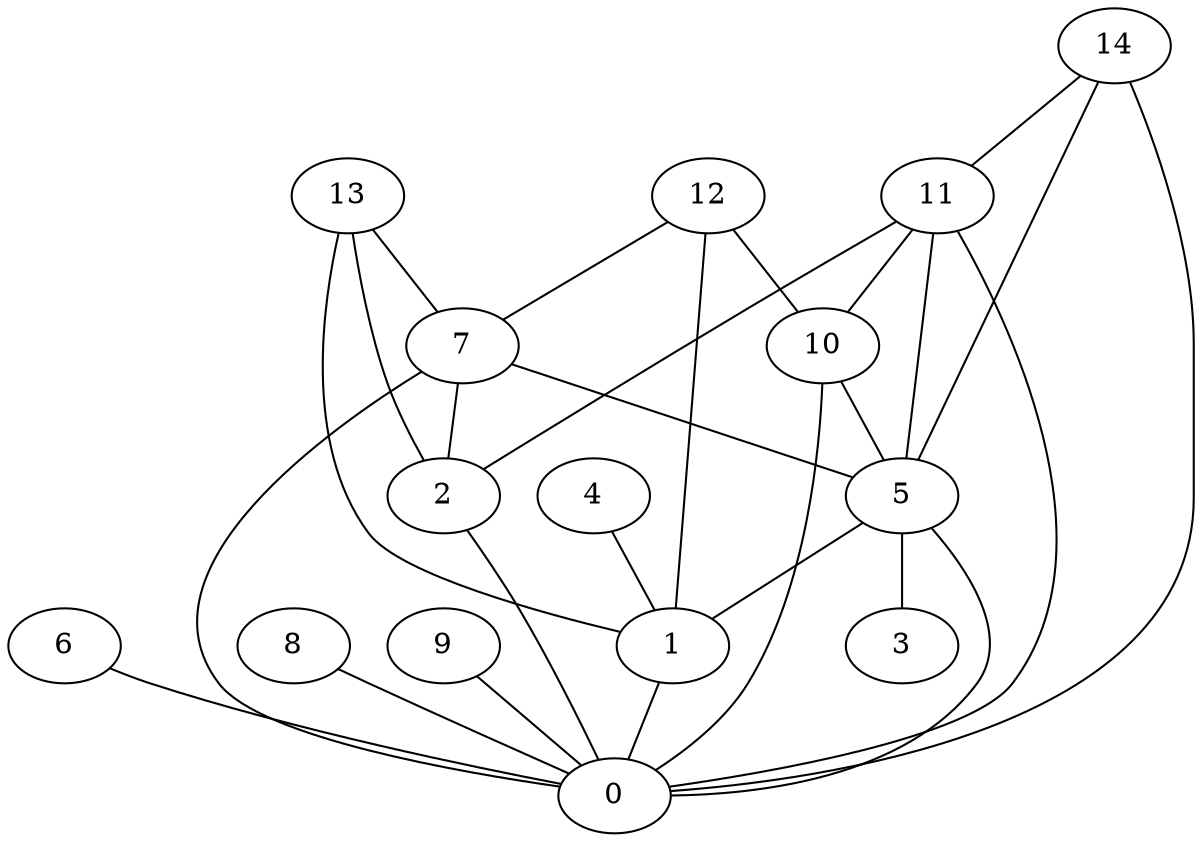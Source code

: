 digraph "sensornet-topology" {
label = "";
rankdir="BT";"0"->"1" [arrowhead = "both"] 
"0"->"2" [arrowhead = "both"] 
"0"->"5" [arrowhead = "both"] 
"0"->"6" [arrowhead = "both"] 
"0"->"7" [arrowhead = "both"] 
"0"->"8" [arrowhead = "both"] 
"0"->"9" [arrowhead = "both"] 
"0"->"10" [arrowhead = "both"] 
"0"->"11" [arrowhead = "both"] 
"0"->"14" [arrowhead = "both"] 
"1"->"4" [arrowhead = "both"] 
"1"->"5" [arrowhead = "both"] 
"1"->"12" [arrowhead = "both"] 
"1"->"13" [arrowhead = "both"] 
"2"->"7" [arrowhead = "both"] 
"2"->"11" [arrowhead = "both"] 
"2"->"13" [arrowhead = "both"] 
"3"->"5" [arrowhead = "both"] 
"5"->"7" [arrowhead = "both"] 
"5"->"10" [arrowhead = "both"] 
"5"->"11" [arrowhead = "both"] 
"5"->"14" [arrowhead = "both"] 
"7"->"12" [arrowhead = "both"] 
"7"->"13" [arrowhead = "both"] 
"10"->"11" [arrowhead = "both"] 
"10"->"12" [arrowhead = "both"] 
"11"->"14" [arrowhead = "both"] 
}